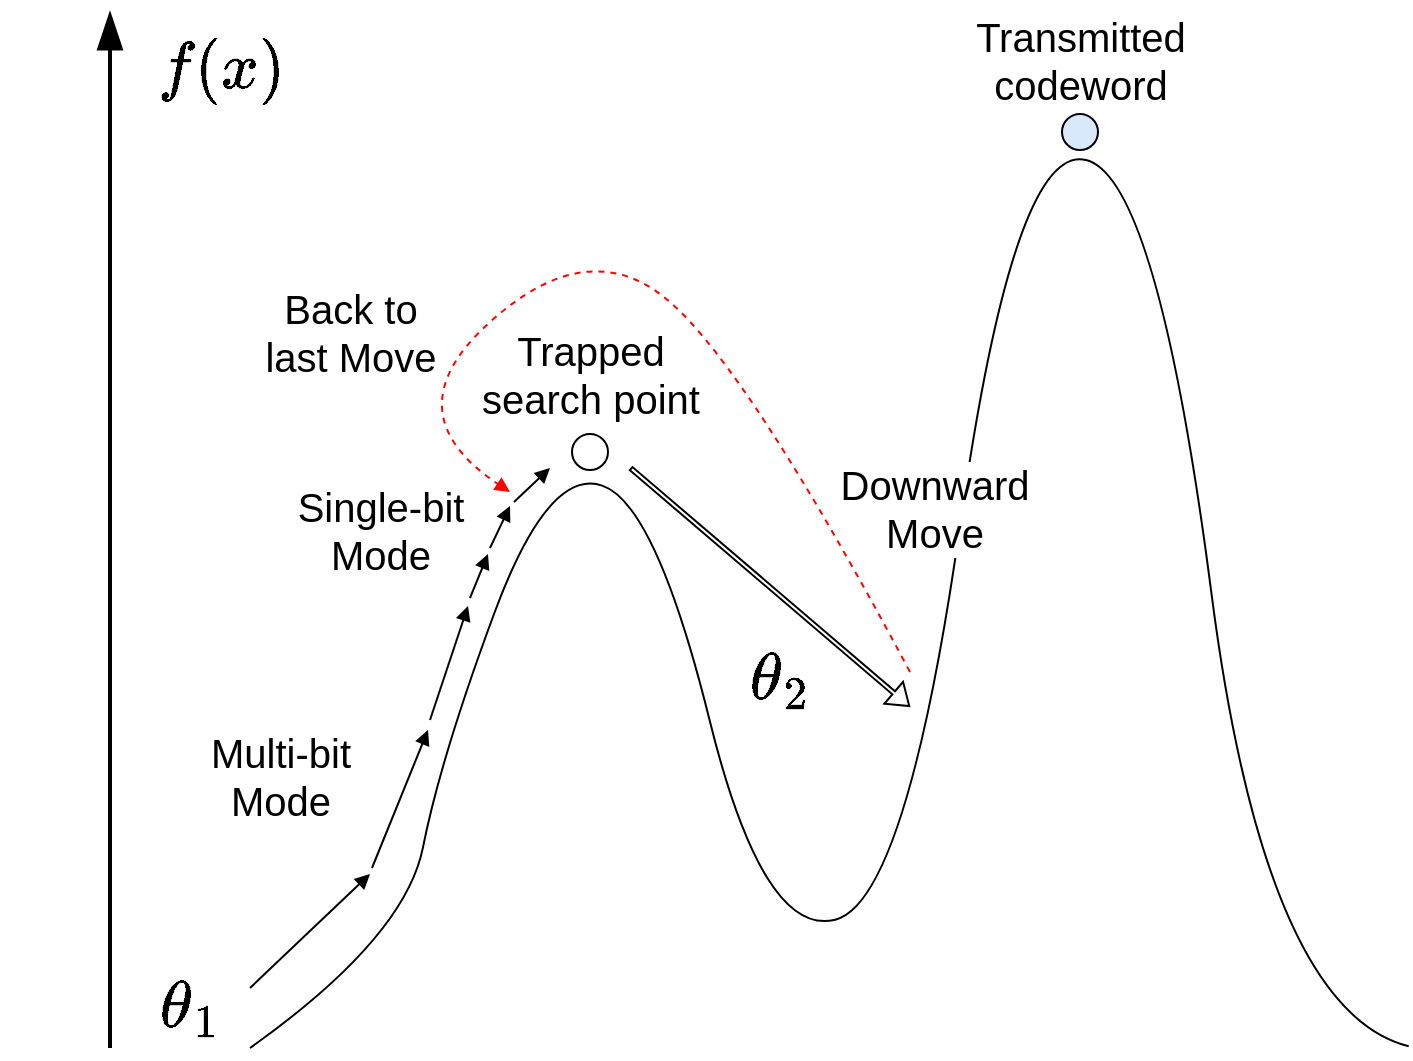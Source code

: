 <mxfile>
    <diagram id="5DIWrdhLwUrtFaI1QlfB" name="Page-1">
        <mxGraphModel dx="1596" dy="1063" grid="1" gridSize="10" guides="1" tooltips="1" connect="1" arrows="1" fold="1" page="1" pageScale="1" pageWidth="1169" pageHeight="827" math="1" shadow="0">
            <root>
                <mxCell id="0"/>
                <mxCell id="1" parent="0"/>
                <mxCell id="165" value="" style="edgeStyle=none;orthogonalLoop=1;jettySize=auto;html=1;rounded=0;endArrow=blockThin;startSize=14;endSize=14;sourcePerimeterSpacing=8;targetPerimeterSpacing=8;curved=1;strokeWidth=2;endFill=1;" parent="1" edge="1">
                    <mxGeometry width="140" relative="1" as="geometry">
                        <mxPoint x="240" y="598" as="sourcePoint"/>
                        <mxPoint x="240" y="80" as="targetPoint"/>
                        <Array as="points"/>
                    </mxGeometry>
                </mxCell>
                <mxCell id="169" value="" style="ellipse;whiteSpace=wrap;html=1;" parent="1" vertex="1">
                    <mxGeometry x="471" y="291" width="18" height="18" as="geometry"/>
                </mxCell>
                <mxCell id="172" value="" style="ellipse;whiteSpace=wrap;html=1;fillColor=#dae8fc;strokeColor=#000000;" parent="1" vertex="1">
                    <mxGeometry x="716" y="131" width="18" height="18" as="geometry"/>
                </mxCell>
                <mxCell id="173" value="" style="endArrow=none;html=1;rounded=0;startSize=14;endSize=14;sourcePerimeterSpacing=8;targetPerimeterSpacing=8;curved=1;" parent="1" edge="1">
                    <mxGeometry width="50" height="50" relative="1" as="geometry">
                        <mxPoint x="310" y="598" as="sourcePoint"/>
                        <mxPoint x="889.348" y="597.144" as="targetPoint"/>
                        <Array as="points">
                            <mxPoint x="387.53" y="542.887"/>
                            <mxPoint x="405.452" y="452.458"/>
                            <mxPoint x="459.218" y="307.771"/>
                            <mxPoint x="512.985" y="325.857"/>
                            <mxPoint x="566.751" y="542.887"/>
                            <mxPoint x="638.439" y="524.801"/>
                            <mxPoint x="692.205" y="144.999"/>
                            <mxPoint x="763.894" y="163.085"/>
                            <mxPoint x="817.66" y="579.058"/>
                        </Array>
                    </mxGeometry>
                </mxCell>
                <mxCell id="174" value="&lt;font style=&quot;font-size: 20px;&quot;&gt;Downward&lt;br&gt;Move&lt;/font&gt;" style="edgeLabel;html=1;align=center;verticalAlign=middle;resizable=0;points=[];container=0;" parent="173" vertex="1" connectable="0">
                    <mxGeometry x="0.087" relative="1" as="geometry">
                        <mxPoint x="-15" as="offset"/>
                    </mxGeometry>
                </mxCell>
                <mxCell id="175" value="&lt;font style=&quot;font-size: 20px;&quot;&gt;Multi-bit&lt;br&gt;Mode&lt;/font&gt;" style="text;html=1;align=center;verticalAlign=middle;resizable=0;points=[];autosize=1;strokeColor=none;fillColor=none;container=0;" parent="1" vertex="1">
                    <mxGeometry x="280.001" y="432.004" width="90" height="60" as="geometry"/>
                </mxCell>
                <mxCell id="177" value="" style="edgeStyle=none;orthogonalLoop=1;jettySize=auto;html=1;rounded=0;strokeWidth=1;endArrow=block;endFill=1;startSize=14;endSize=5;sourcePerimeterSpacing=8;targetPerimeterSpacing=8;curved=1;" parent="1" edge="1">
                    <mxGeometry width="140" relative="1" as="geometry">
                        <mxPoint x="310" y="568" as="sourcePoint"/>
                        <mxPoint x="370" y="511" as="targetPoint"/>
                        <Array as="points"/>
                    </mxGeometry>
                </mxCell>
                <mxCell id="178" value="" style="edgeStyle=none;orthogonalLoop=1;jettySize=auto;html=1;rounded=0;strokeWidth=1;endArrow=block;endFill=1;startSize=14;endSize=5;sourcePerimeterSpacing=8;targetPerimeterSpacing=8;curved=1;" parent="1" edge="1">
                    <mxGeometry width="140" relative="1" as="geometry">
                        <mxPoint x="371" y="508" as="sourcePoint"/>
                        <mxPoint x="399" y="439" as="targetPoint"/>
                        <Array as="points"/>
                    </mxGeometry>
                </mxCell>
                <mxCell id="179" value="" style="edgeStyle=none;orthogonalLoop=1;jettySize=auto;html=1;rounded=0;strokeWidth=1;endArrow=block;endFill=1;startSize=14;endSize=5;sourcePerimeterSpacing=8;targetPerimeterSpacing=8;curved=1;" parent="1" edge="1">
                    <mxGeometry width="140" relative="1" as="geometry">
                        <mxPoint x="420" y="373" as="sourcePoint"/>
                        <mxPoint x="429" y="351" as="targetPoint"/>
                        <Array as="points"/>
                    </mxGeometry>
                </mxCell>
                <mxCell id="180" value="" style="edgeStyle=none;orthogonalLoop=1;jettySize=auto;html=1;rounded=0;strokeWidth=1;endArrow=block;endFill=1;startSize=14;endSize=5;sourcePerimeterSpacing=8;targetPerimeterSpacing=8;curved=1;" parent="1" edge="1">
                    <mxGeometry width="140" relative="1" as="geometry">
                        <mxPoint x="430" y="348" as="sourcePoint"/>
                        <mxPoint x="440" y="327" as="targetPoint"/>
                        <Array as="points"/>
                    </mxGeometry>
                </mxCell>
                <mxCell id="181" value="" style="edgeStyle=none;orthogonalLoop=1;jettySize=auto;html=1;rounded=0;strokeWidth=1;endArrow=block;endFill=1;startSize=14;endSize=5;sourcePerimeterSpacing=8;targetPerimeterSpacing=8;curved=1;" parent="1" edge="1">
                    <mxGeometry width="140" relative="1" as="geometry">
                        <mxPoint x="442" y="325" as="sourcePoint"/>
                        <mxPoint x="460" y="308" as="targetPoint"/>
                        <Array as="points"/>
                    </mxGeometry>
                </mxCell>
                <mxCell id="182" value="" style="edgeStyle=none;orthogonalLoop=1;jettySize=auto;html=1;rounded=0;strokeWidth=1;endArrow=block;endFill=1;startSize=14;endSize=5;sourcePerimeterSpacing=8;targetPerimeterSpacing=8;curved=1;" parent="1" edge="1">
                    <mxGeometry width="140" relative="1" as="geometry">
                        <mxPoint x="400" y="434" as="sourcePoint"/>
                        <mxPoint x="419" y="377" as="targetPoint"/>
                        <Array as="points"/>
                    </mxGeometry>
                </mxCell>
                <mxCell id="183" value="&lt;font style=&quot;font-size: 20px;&quot;&gt;Single-bit&lt;br&gt;Mode&lt;/font&gt;" style="text;html=1;align=center;verticalAlign=middle;resizable=0;points=[];autosize=1;strokeColor=none;fillColor=none;container=0;" parent="1" vertex="1">
                    <mxGeometry x="320.001" y="309.004" width="110" height="60" as="geometry"/>
                </mxCell>
                <mxCell id="185" value="&lt;font style=&quot;font-size: 20px;&quot;&gt;Trapped&lt;br style=&quot;border-color: var(--border-color);&quot;&gt;search point&lt;/font&gt;" style="text;html=1;align=center;verticalAlign=middle;resizable=0;points=[];autosize=1;strokeColor=none;fillColor=none;container=0;" parent="1" vertex="1">
                    <mxGeometry x="415.001" y="231.004" width="130" height="60" as="geometry"/>
                </mxCell>
                <mxCell id="187" value="&lt;font style=&quot;font-size: 28px;&quot;&gt;$$\theta_1$$&lt;/font&gt;" style="text;html=1;align=center;verticalAlign=middle;resizable=0;points=[];autosize=1;strokeColor=none;fillColor=none;container=0;" parent="1" vertex="1">
                    <mxGeometry x="185.001" y="553.004" width="190" height="50" as="geometry"/>
                </mxCell>
                <mxCell id="188" value="&lt;font style=&quot;font-size: 28px;&quot;&gt;$$\theta_2$$&lt;/font&gt;" style="text;html=1;align=center;verticalAlign=middle;resizable=0;points=[];autosize=1;strokeColor=none;fillColor=none;container=0;" parent="1" vertex="1">
                    <mxGeometry x="480.001" y="389.004" width="190" height="50" as="geometry"/>
                </mxCell>
                <mxCell id="190" value="" style="shape=flexArrow;endArrow=classic;html=1;rounded=0;fontSize=25;startSize=14;endSize=3.073;sourcePerimeterSpacing=8;targetPerimeterSpacing=8;curved=1;width=2.022;endWidth=11.424;" parent="1" edge="1">
                    <mxGeometry width="50" height="50" relative="1" as="geometry">
                        <mxPoint x="500.207" y="308.0" as="sourcePoint"/>
                        <mxPoint x="639.999" y="427.366" as="targetPoint"/>
                    </mxGeometry>
                </mxCell>
                <mxCell id="191" value="&lt;font style=&quot;font-size: 20px;&quot;&gt;Transmitted&lt;br&gt;codeword&lt;/font&gt;" style="text;html=1;align=center;verticalAlign=middle;resizable=0;points=[];autosize=1;strokeColor=none;fillColor=none;container=0;" parent="1" vertex="1">
                    <mxGeometry x="659.996" y="74" width="130" height="60" as="geometry"/>
                </mxCell>
                <mxCell id="192" value="&lt;font style=&quot;font-size: 28px;&quot;&gt;$$f(x)$$&lt;/font&gt;" style="text;html=1;align=center;verticalAlign=middle;resizable=0;points=[];autosize=1;strokeColor=none;fillColor=none;fontSize=18;" parent="1" vertex="1">
                    <mxGeometry x="230" y="84" width="130" height="50" as="geometry"/>
                </mxCell>
                <mxCell id="196" value="" style="edgeStyle=none;orthogonalLoop=1;jettySize=auto;html=1;rounded=0;endArrow=block;startSize=14;endSize=5;sourcePerimeterSpacing=8;targetPerimeterSpacing=8;curved=1;dashed=1;strokeColor=#FF0000;endFill=1;" edge="1" parent="1">
                    <mxGeometry width="140" relative="1" as="geometry">
                        <mxPoint x="640" y="410" as="sourcePoint"/>
                        <mxPoint x="440" y="320" as="targetPoint"/>
                        <Array as="points">
                            <mxPoint x="560" y="260"/>
                            <mxPoint x="480" y="190"/>
                            <mxPoint x="380" y="280"/>
                        </Array>
                    </mxGeometry>
                </mxCell>
                <mxCell id="197" value="&lt;font style=&quot;font-size: 20px;&quot;&gt;Back to &lt;br&gt;last Move&lt;/font&gt;" style="text;html=1;align=center;verticalAlign=middle;resizable=0;points=[];autosize=1;strokeColor=none;fillColor=none;" vertex="1" parent="1">
                    <mxGeometry x="305" y="210" width="110" height="60" as="geometry"/>
                </mxCell>
            </root>
        </mxGraphModel>
    </diagram>
</mxfile>